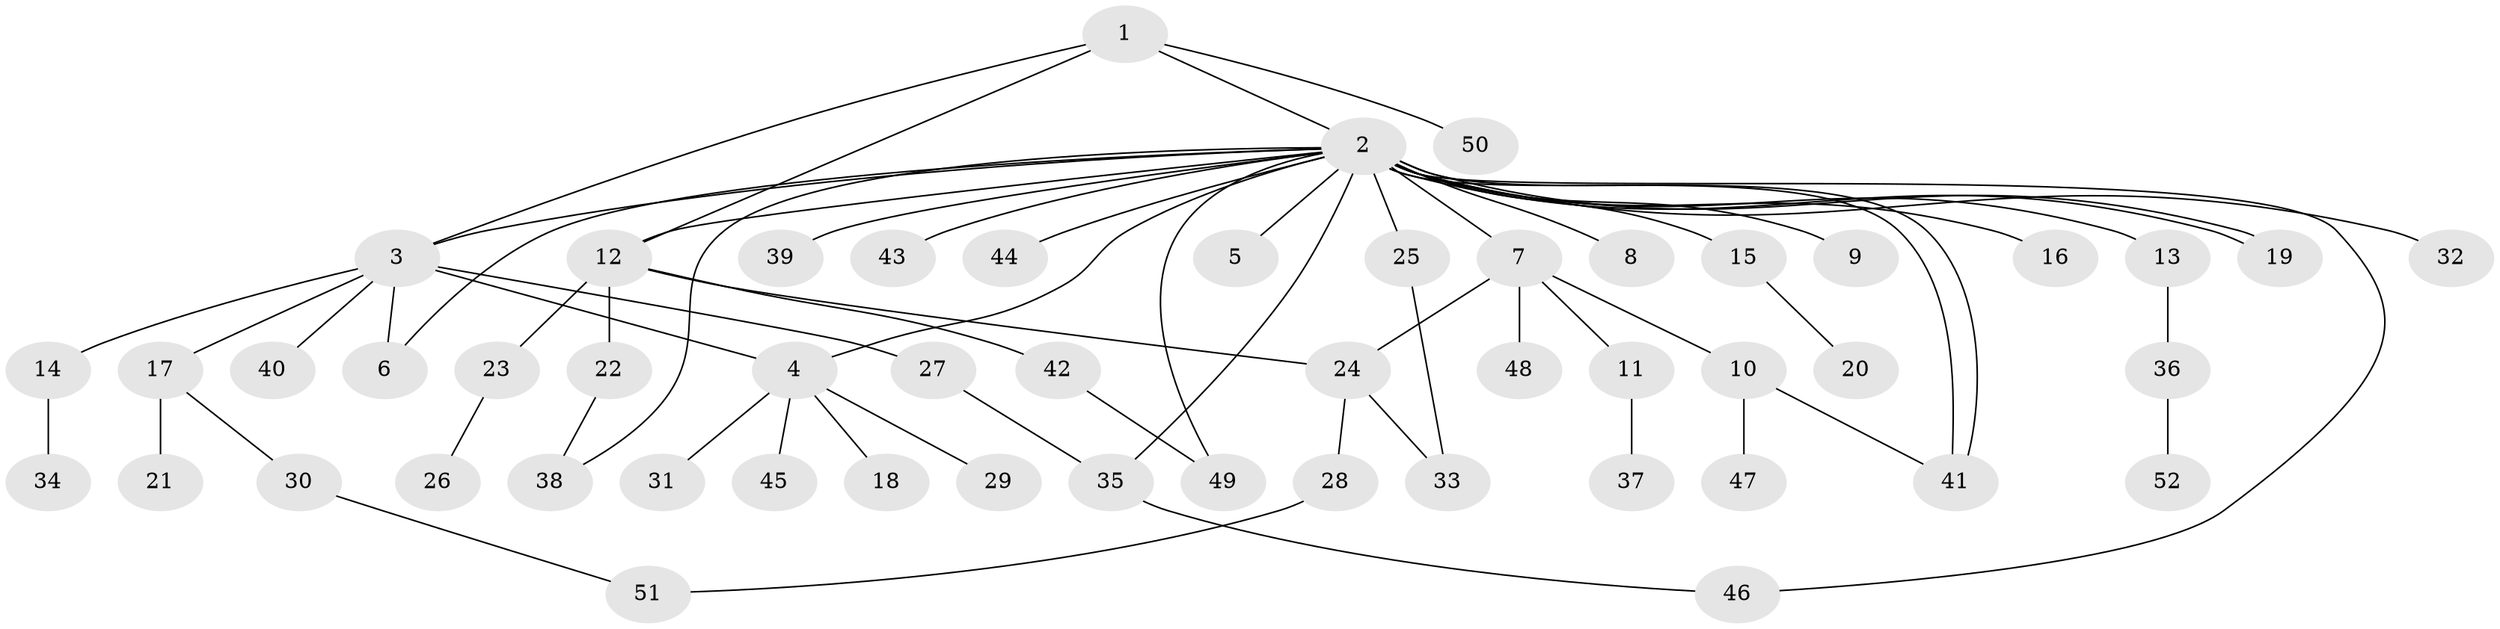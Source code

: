 // coarse degree distribution, {3: 0.08108108108108109, 22: 0.02702702702702703, 11: 0.02702702702702703, 1: 0.5135135135135135, 2: 0.2972972972972973, 7: 0.02702702702702703, 6: 0.02702702702702703}
// Generated by graph-tools (version 1.1) at 2025/51/02/27/25 19:51:59]
// undirected, 52 vertices, 65 edges
graph export_dot {
graph [start="1"]
  node [color=gray90,style=filled];
  1;
  2;
  3;
  4;
  5;
  6;
  7;
  8;
  9;
  10;
  11;
  12;
  13;
  14;
  15;
  16;
  17;
  18;
  19;
  20;
  21;
  22;
  23;
  24;
  25;
  26;
  27;
  28;
  29;
  30;
  31;
  32;
  33;
  34;
  35;
  36;
  37;
  38;
  39;
  40;
  41;
  42;
  43;
  44;
  45;
  46;
  47;
  48;
  49;
  50;
  51;
  52;
  1 -- 2;
  1 -- 3;
  1 -- 12;
  1 -- 50;
  2 -- 3;
  2 -- 4;
  2 -- 5;
  2 -- 6;
  2 -- 7;
  2 -- 8;
  2 -- 9;
  2 -- 12;
  2 -- 13;
  2 -- 15;
  2 -- 16;
  2 -- 19;
  2 -- 19;
  2 -- 25;
  2 -- 32;
  2 -- 35;
  2 -- 38;
  2 -- 39;
  2 -- 41;
  2 -- 41;
  2 -- 43;
  2 -- 44;
  2 -- 46;
  2 -- 49;
  3 -- 4;
  3 -- 6;
  3 -- 14;
  3 -- 17;
  3 -- 27;
  3 -- 40;
  4 -- 18;
  4 -- 29;
  4 -- 31;
  4 -- 45;
  7 -- 10;
  7 -- 11;
  7 -- 24;
  7 -- 48;
  10 -- 41;
  10 -- 47;
  11 -- 37;
  12 -- 22;
  12 -- 23;
  12 -- 24;
  12 -- 42;
  13 -- 36;
  14 -- 34;
  15 -- 20;
  17 -- 21;
  17 -- 30;
  22 -- 38;
  23 -- 26;
  24 -- 28;
  24 -- 33;
  25 -- 33;
  27 -- 35;
  28 -- 51;
  30 -- 51;
  35 -- 46;
  36 -- 52;
  42 -- 49;
}
